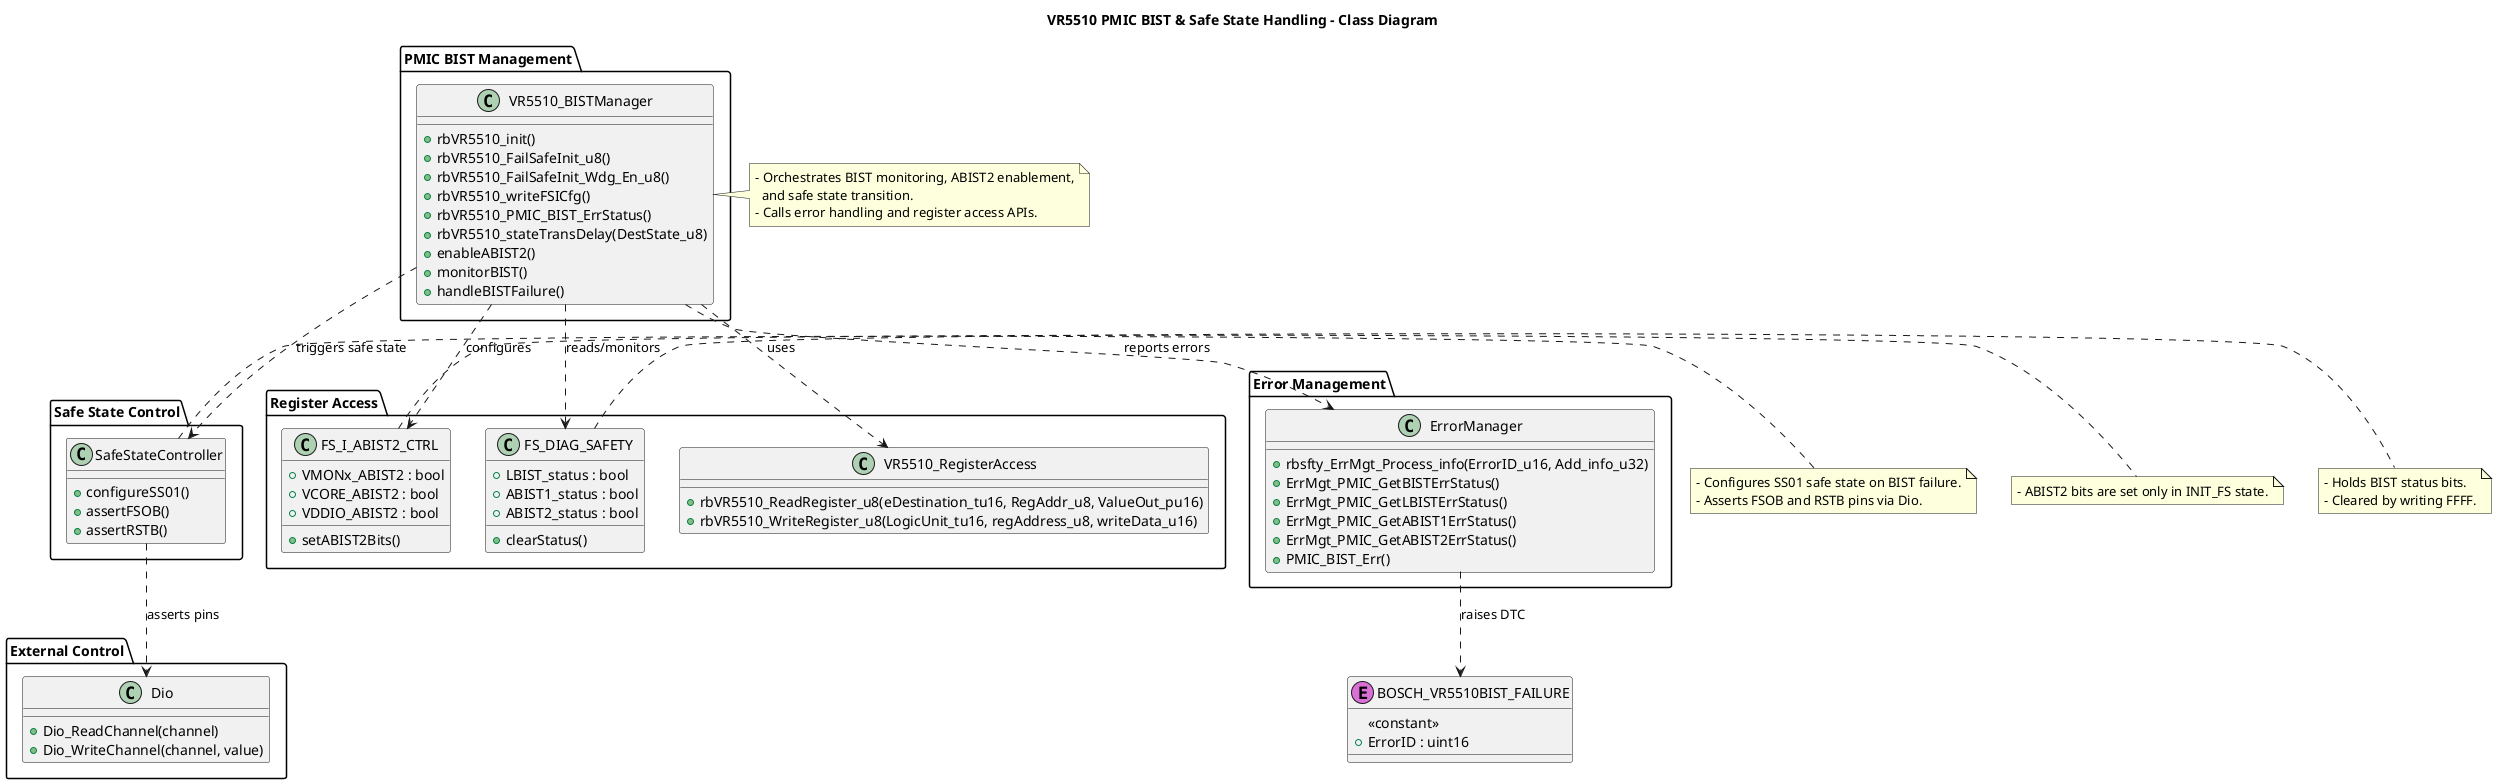 @startuml
title VR5510 PMIC BIST & Safe State Handling - Class Diagram
 
' -- Packages for logical grouping --
package "PMIC BIST Management" {
    class VR5510_BISTManager {
        +rbVR5510_init()
        +rbVR5510_FailSafeInit_u8()
        +rbVR5510_FailSafeInit_Wdg_En_u8()
        +rbVR5510_writeFSICfg()
        +rbVR5510_PMIC_BIST_ErrStatus()
        +rbVR5510_stateTransDelay(DestState_u8)
        +enableABIST2()
        +monitorBIST()
        +handleBISTFailure()
    }
}
 
package "Register Access" {
    class VR5510_RegisterAccess {
        +rbVR5510_ReadRegister_u8(eDestination_tu16, RegAddr_u8, ValueOut_pu16)
        +rbVR5510_WriteRegister_u8(LogicUnit_tu16, regAddress_u8, writeData_u16)
    }
    class FS_I_ABIST2_CTRL {
        +VMONx_ABIST2 : bool
        +VCORE_ABIST2 : bool
        +VDDIO_ABIST2 : bool
        +setABIST2Bits()
    }
    class FS_DIAG_SAFETY {
        +LBIST_status : bool
        +ABIST1_status : bool
        +ABIST2_status : bool
        +clearStatus()
    }
}
 
package "Error Management" {
    class ErrorManager {
        +rbsfty_ErrMgt_Process_info(ErrorID_u16, Add_info_u32)
        +ErrMgt_PMIC_GetBISTErrStatus()
        +ErrMgt_PMIC_GetLBISTErrStatus()
        +ErrMgt_PMIC_GetABIST1ErrStatus()
        +ErrMgt_PMIC_GetABIST2ErrStatus()
        +PMIC_BIST_Err()
    }
}
 
package "Safe State Control" {
    class SafeStateController {
        +configureSS01()
        +assertFSOB()
        +assertRSTB()
    }
}
 
package "External Control" {
    class Dio {
        +Dio_ReadChannel(channel)
        +Dio_WriteChannel(channel, value)
    }
}
 
' -- Relationships --
 
' BISTManager uses RegisterAccess for register operations
VR5510_BISTManager ..> VR5510_RegisterAccess : uses
 
' BISTManager uses FS_I_ABIST2_CTRL and FS_DIAG_SAFETY registers
VR5510_BISTManager ..> FS_I_ABIST2_CTRL : configures
VR5510_BISTManager ..> FS_DIAG_SAFETY : reads/monitors
 
' BISTManager uses ErrorManager for error reporting
VR5510_BISTManager ..> ErrorManager : reports errors
 
' BISTManager uses SafeStateController for safe state
VR5510_BISTManager ..> SafeStateController : triggers safe state
 
' SafeStateController uses Dio for pin control
SafeStateController ..> Dio : asserts pins
 
' ErrorManager uses Error IDs (e.g., BOSCH_VR5510BIST_FAILURE)
class BOSCH_VR5510BIST_FAILURE << (E,orchid) >> {
    <<constant>>
    +ErrorID : uint16
}
 
ErrorManager ..> BOSCH_VR5510BIST_FAILURE : raises DTC
 
' -- Notes for clarity --
note right of VR5510_BISTManager
    - Orchestrates BIST monitoring, ABIST2 enablement,
      and safe state transition.
    - Calls error handling and register access APIs.
end note
 
note right of SafeStateController
    - Configures SS01 safe state on BIST failure.
    - Asserts FSOB and RSTB pins via Dio.
end note
 
note right of FS_I_ABIST2_CTRL
    - ABIST2 bits are set only in INIT_FS state.
end note
 
note right of FS_DIAG_SAFETY
    - Holds BIST status bits.
    - Cleared by writing FFFF.
end note
 
@enduml